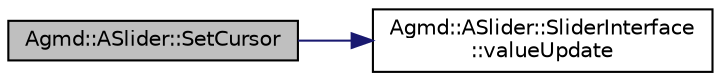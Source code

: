 digraph "Agmd::ASlider::SetCursor"
{
  edge [fontname="Helvetica",fontsize="10",labelfontname="Helvetica",labelfontsize="10"];
  node [fontname="Helvetica",fontsize="10",shape=record];
  rankdir="LR";
  Node1 [label="Agmd::ASlider::SetCursor",height=0.2,width=0.4,color="black", fillcolor="grey75", style="filled" fontcolor="black"];
  Node1 -> Node2 [color="midnightblue",fontsize="10",style="solid"];
  Node2 [label="Agmd::ASlider::SliderInterface\l::valueUpdate",height=0.2,width=0.4,color="black", fillcolor="white", style="filled",URL="$class_agmd_1_1_a_slider_1_1_slider_interface.html#ae6c98844c5f0ee73ff5eac7da47fa2c1"];
}
